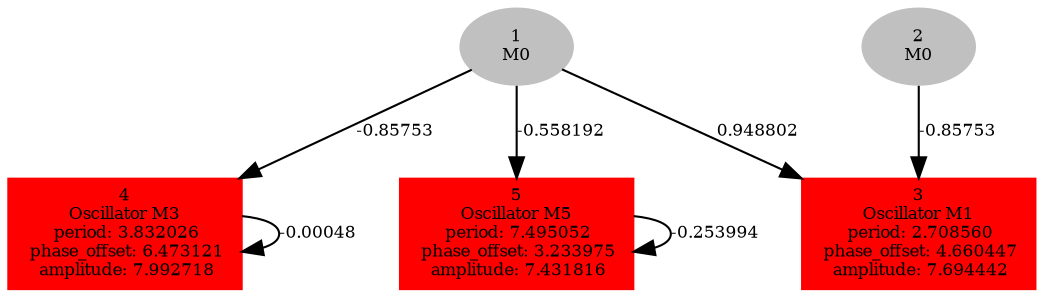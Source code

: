  digraph g{ forcelabels=true;
1[label=<1<BR/>M0>,color="grey",style=filled,fontsize=8];
2[label=<2<BR/>M0>,color="grey",style=filled,fontsize=8];
3 [label=<3<BR />Oscillator M1<BR /> period: 2.708560<BR /> phase_offset: 4.660447<BR /> amplitude: 7.694442>, shape=box,color=red,style=filled,fontsize=8];4 [label=<4<BR />Oscillator M3<BR /> period: 3.832026<BR /> phase_offset: 6.473121<BR /> amplitude: 7.992718>, shape=box,color=red,style=filled,fontsize=8];5 [label=<5<BR />Oscillator M5<BR /> period: 7.495052<BR /> phase_offset: 3.233975<BR /> amplitude: 7.431816>, shape=box,color=red,style=filled,fontsize=8];1 -> 3[label="0.948802 ",fontsize="8"];
1 -> 4[label="-0.85753 ",fontsize="8"];
1 -> 5[label="-0.558192 ",fontsize="8"];
2 -> 3[label="-0.85753 ",fontsize="8"];
4 -> 4[label="-0.00048 ",fontsize="8"];
5 -> 5[label="-0.253994 ",fontsize="8"];
 }
